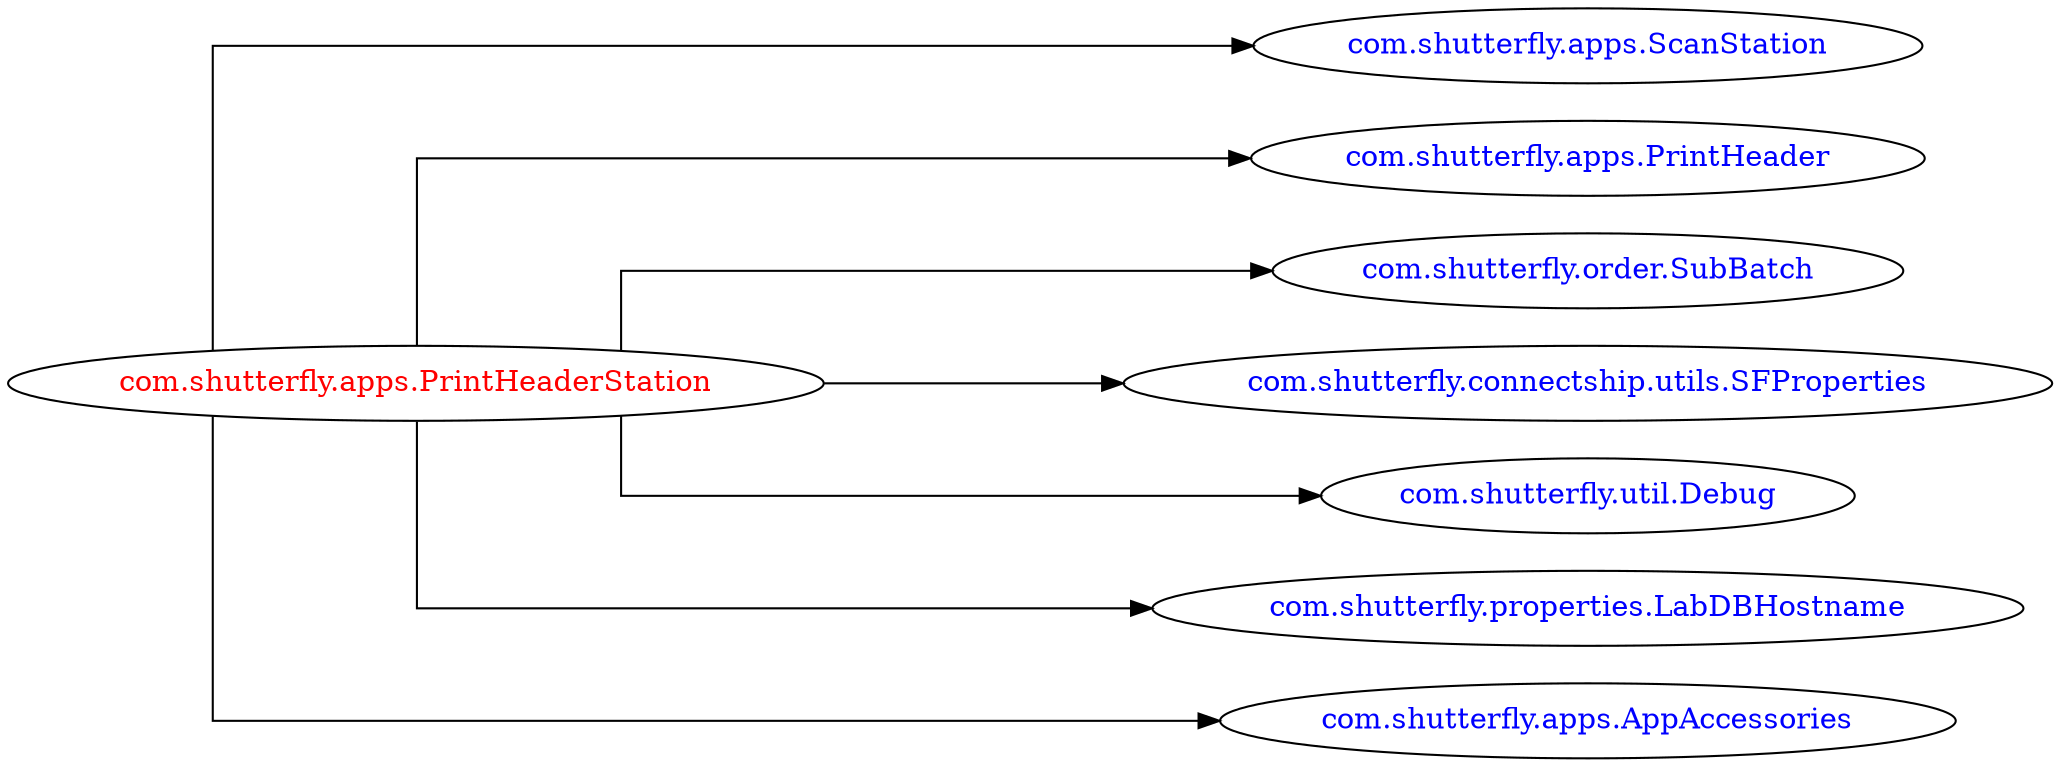 digraph dependencyGraph {
 concentrate=true;
 ranksep="2.0";
 rankdir="LR"; 
 splines="ortho";
"com.shutterfly.apps.PrintHeaderStation" [fontcolor="red"];
"com.shutterfly.apps.ScanStation" [ fontcolor="blue" ];
"com.shutterfly.apps.PrintHeaderStation"->"com.shutterfly.apps.ScanStation";
"com.shutterfly.apps.PrintHeader" [ fontcolor="blue" ];
"com.shutterfly.apps.PrintHeaderStation"->"com.shutterfly.apps.PrintHeader";
"com.shutterfly.order.SubBatch" [ fontcolor="blue" ];
"com.shutterfly.apps.PrintHeaderStation"->"com.shutterfly.order.SubBatch";
"com.shutterfly.connectship.utils.SFProperties" [ fontcolor="blue" ];
"com.shutterfly.apps.PrintHeaderStation"->"com.shutterfly.connectship.utils.SFProperties";
"com.shutterfly.util.Debug" [ fontcolor="blue" ];
"com.shutterfly.apps.PrintHeaderStation"->"com.shutterfly.util.Debug";
"com.shutterfly.properties.LabDBHostname" [ fontcolor="blue" ];
"com.shutterfly.apps.PrintHeaderStation"->"com.shutterfly.properties.LabDBHostname";
"com.shutterfly.apps.AppAccessories" [ fontcolor="blue" ];
"com.shutterfly.apps.PrintHeaderStation"->"com.shutterfly.apps.AppAccessories";
}